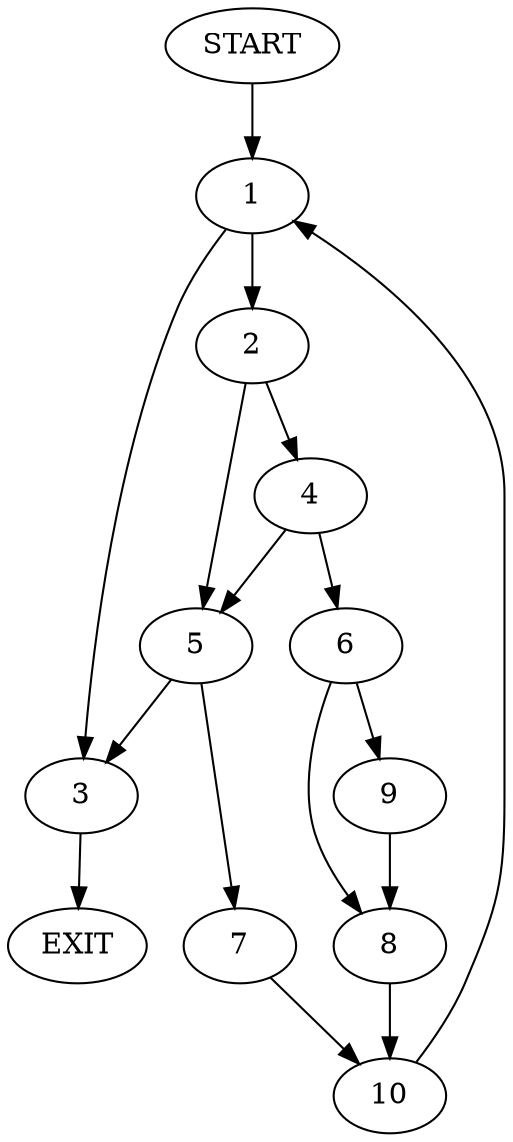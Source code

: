 digraph {
0 [label="START"]
11 [label="EXIT"]
0 -> 1
1 -> 2
1 -> 3
2 -> 4
2 -> 5
3 -> 11
4 -> 6
4 -> 5
5 -> 3
5 -> 7
6 -> 8
6 -> 9
8 -> 10
9 -> 8
10 -> 1
7 -> 10
}
